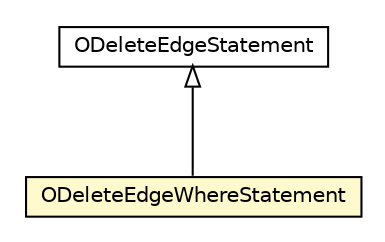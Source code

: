 #!/usr/local/bin/dot
#
# Class diagram 
# Generated by UMLGraph version R5_6-24-gf6e263 (http://www.umlgraph.org/)
#

digraph G {
	edge [fontname="Helvetica",fontsize=10,labelfontname="Helvetica",labelfontsize=10];
	node [fontname="Helvetica",fontsize=10,shape=plaintext];
	nodesep=0.25;
	ranksep=0.5;
	// com.orientechnologies.orient.core.sql.parser.ODeleteEdgeWhereStatement
	c2679770 [label=<<table title="com.orientechnologies.orient.core.sql.parser.ODeleteEdgeWhereStatement" border="0" cellborder="1" cellspacing="0" cellpadding="2" port="p" bgcolor="lemonChiffon" href="./ODeleteEdgeWhereStatement.html">
		<tr><td><table border="0" cellspacing="0" cellpadding="1">
<tr><td align="center" balign="center"> ODeleteEdgeWhereStatement </td></tr>
		</table></td></tr>
		</table>>, URL="./ODeleteEdgeWhereStatement.html", fontname="Helvetica", fontcolor="black", fontsize=10.0];
	// com.orientechnologies.orient.core.sql.parser.ODeleteEdgeStatement
	c2679809 [label=<<table title="com.orientechnologies.orient.core.sql.parser.ODeleteEdgeStatement" border="0" cellborder="1" cellspacing="0" cellpadding="2" port="p" href="./ODeleteEdgeStatement.html">
		<tr><td><table border="0" cellspacing="0" cellpadding="1">
<tr><td align="center" balign="center"> ODeleteEdgeStatement </td></tr>
		</table></td></tr>
		</table>>, URL="./ODeleteEdgeStatement.html", fontname="Helvetica", fontcolor="black", fontsize=10.0];
	//com.orientechnologies.orient.core.sql.parser.ODeleteEdgeWhereStatement extends com.orientechnologies.orient.core.sql.parser.ODeleteEdgeStatement
	c2679809:p -> c2679770:p [dir=back,arrowtail=empty];
}

